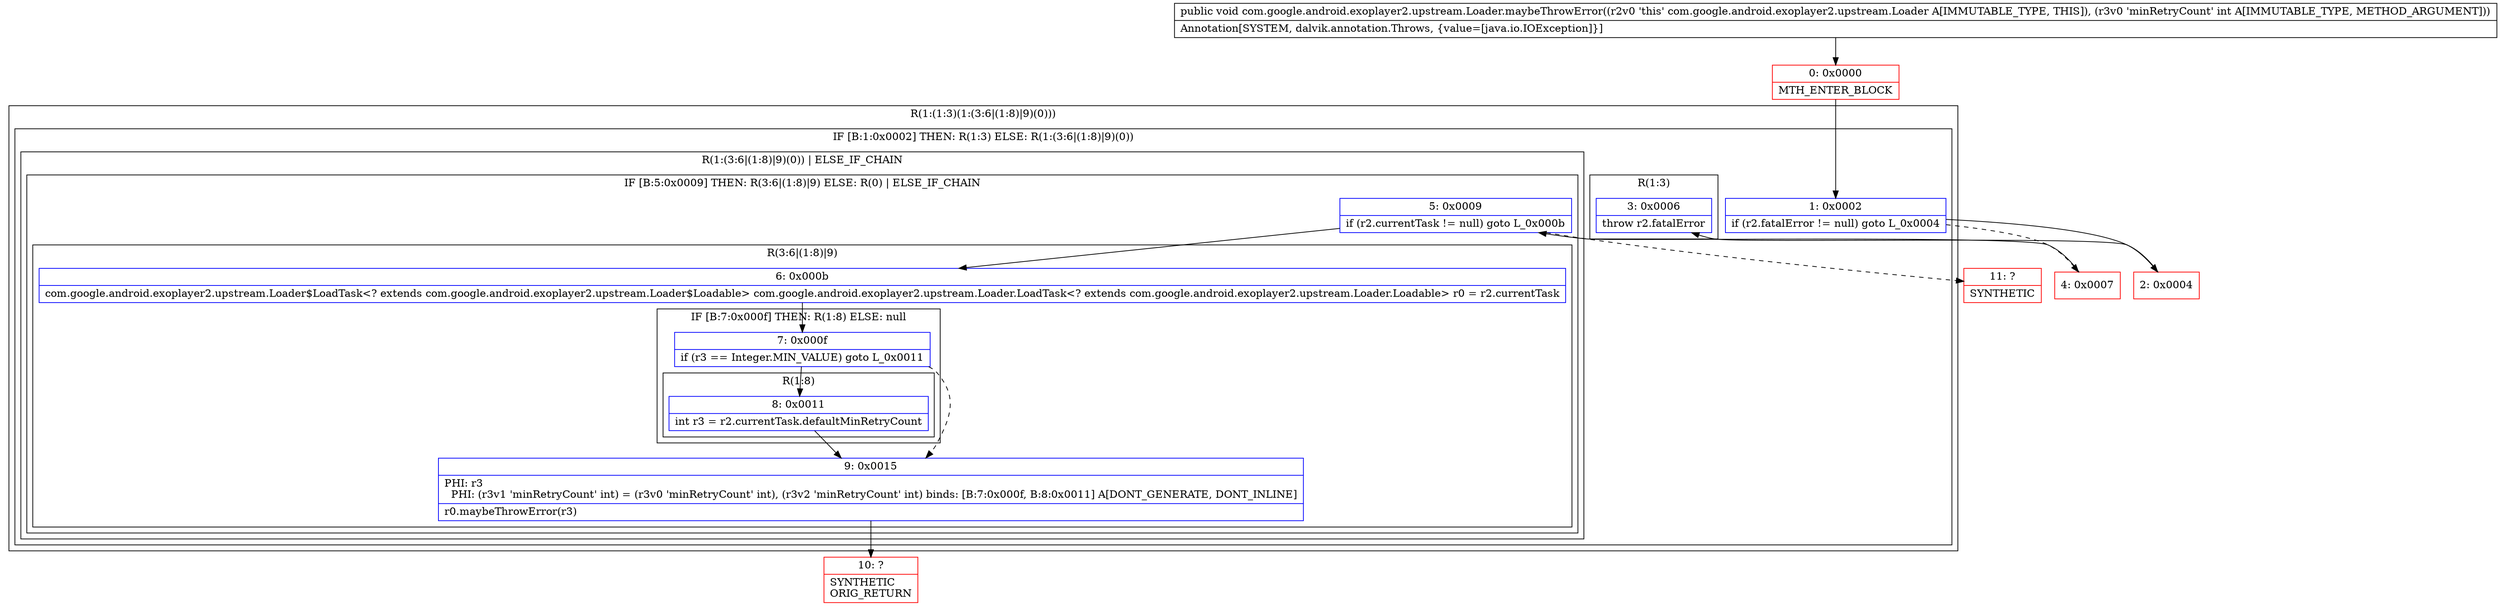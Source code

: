 digraph "CFG forcom.google.android.exoplayer2.upstream.Loader.maybeThrowError(I)V" {
subgraph cluster_Region_1567093316 {
label = "R(1:(1:3)(1:(3:6|(1:8)|9)(0)))";
node [shape=record,color=blue];
subgraph cluster_IfRegion_1904199389 {
label = "IF [B:1:0x0002] THEN: R(1:3) ELSE: R(1:(3:6|(1:8)|9)(0))";
node [shape=record,color=blue];
Node_1 [shape=record,label="{1\:\ 0x0002|if (r2.fatalError != null) goto L_0x0004\l}"];
subgraph cluster_Region_909801666 {
label = "R(1:3)";
node [shape=record,color=blue];
Node_3 [shape=record,label="{3\:\ 0x0006|throw r2.fatalError\l}"];
}
subgraph cluster_Region_61331774 {
label = "R(1:(3:6|(1:8)|9)(0)) | ELSE_IF_CHAIN\l";
node [shape=record,color=blue];
subgraph cluster_IfRegion_1638985436 {
label = "IF [B:5:0x0009] THEN: R(3:6|(1:8)|9) ELSE: R(0) | ELSE_IF_CHAIN\l";
node [shape=record,color=blue];
Node_5 [shape=record,label="{5\:\ 0x0009|if (r2.currentTask != null) goto L_0x000b\l}"];
subgraph cluster_Region_451073042 {
label = "R(3:6|(1:8)|9)";
node [shape=record,color=blue];
Node_6 [shape=record,label="{6\:\ 0x000b|com.google.android.exoplayer2.upstream.Loader$LoadTask\<? extends com.google.android.exoplayer2.upstream.Loader$Loadable\> com.google.android.exoplayer2.upstream.Loader.LoadTask\<? extends com.google.android.exoplayer2.upstream.Loader.Loadable\> r0 = r2.currentTask\l}"];
subgraph cluster_IfRegion_1853261081 {
label = "IF [B:7:0x000f] THEN: R(1:8) ELSE: null";
node [shape=record,color=blue];
Node_7 [shape=record,label="{7\:\ 0x000f|if (r3 == Integer.MIN_VALUE) goto L_0x0011\l}"];
subgraph cluster_Region_191827069 {
label = "R(1:8)";
node [shape=record,color=blue];
Node_8 [shape=record,label="{8\:\ 0x0011|int r3 = r2.currentTask.defaultMinRetryCount\l}"];
}
}
Node_9 [shape=record,label="{9\:\ 0x0015|PHI: r3 \l  PHI: (r3v1 'minRetryCount' int) = (r3v0 'minRetryCount' int), (r3v2 'minRetryCount' int) binds: [B:7:0x000f, B:8:0x0011] A[DONT_GENERATE, DONT_INLINE]\l|r0.maybeThrowError(r3)\l}"];
}
subgraph cluster_Region_918309383 {
label = "R(0)";
node [shape=record,color=blue];
}
}
}
}
}
Node_0 [shape=record,color=red,label="{0\:\ 0x0000|MTH_ENTER_BLOCK\l}"];
Node_2 [shape=record,color=red,label="{2\:\ 0x0004}"];
Node_4 [shape=record,color=red,label="{4\:\ 0x0007}"];
Node_10 [shape=record,color=red,label="{10\:\ ?|SYNTHETIC\lORIG_RETURN\l}"];
Node_11 [shape=record,color=red,label="{11\:\ ?|SYNTHETIC\l}"];
MethodNode[shape=record,label="{public void com.google.android.exoplayer2.upstream.Loader.maybeThrowError((r2v0 'this' com.google.android.exoplayer2.upstream.Loader A[IMMUTABLE_TYPE, THIS]), (r3v0 'minRetryCount' int A[IMMUTABLE_TYPE, METHOD_ARGUMENT]))  | Annotation[SYSTEM, dalvik.annotation.Throws, \{value=[java.io.IOException]\}]\l}"];
MethodNode -> Node_0;
Node_1 -> Node_2;
Node_1 -> Node_4[style=dashed];
Node_5 -> Node_6;
Node_5 -> Node_11[style=dashed];
Node_6 -> Node_7;
Node_7 -> Node_8;
Node_7 -> Node_9[style=dashed];
Node_8 -> Node_9;
Node_9 -> Node_10;
Node_0 -> Node_1;
Node_2 -> Node_3;
Node_4 -> Node_5;
}

